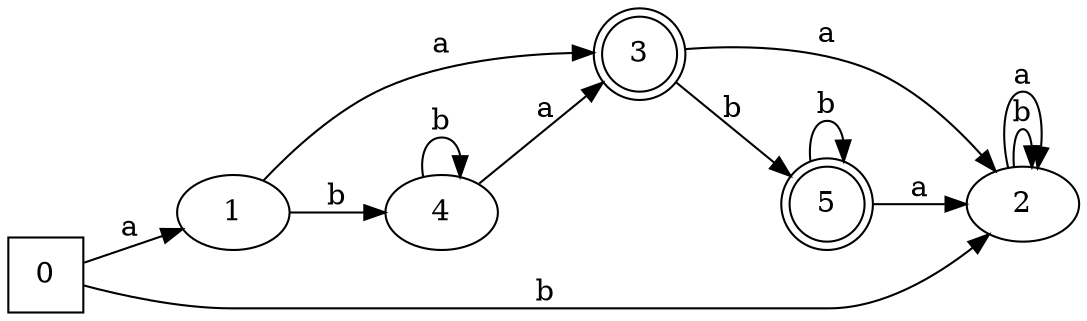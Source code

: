 digraph G {
	rankdir=LR;
	0->1[ label=a ];
	0->2[ label=b ];
	1->3[ label=a ];
	1->4[ label=b ];
	2->2[ label=b ];
	2->2[ label=a ];
	3->2[ label=a ];
	3->5[ label=b ];
	4->3[ label=a ];
	4->4[ label=b ];
	5->2[ label=a ];
	5->5[ label=b ];
	0 [ shape=square ];
	1;
	2;
	3 [ shape=doublecircle ];
	4;
	5 [ shape=doublecircle ];

}

